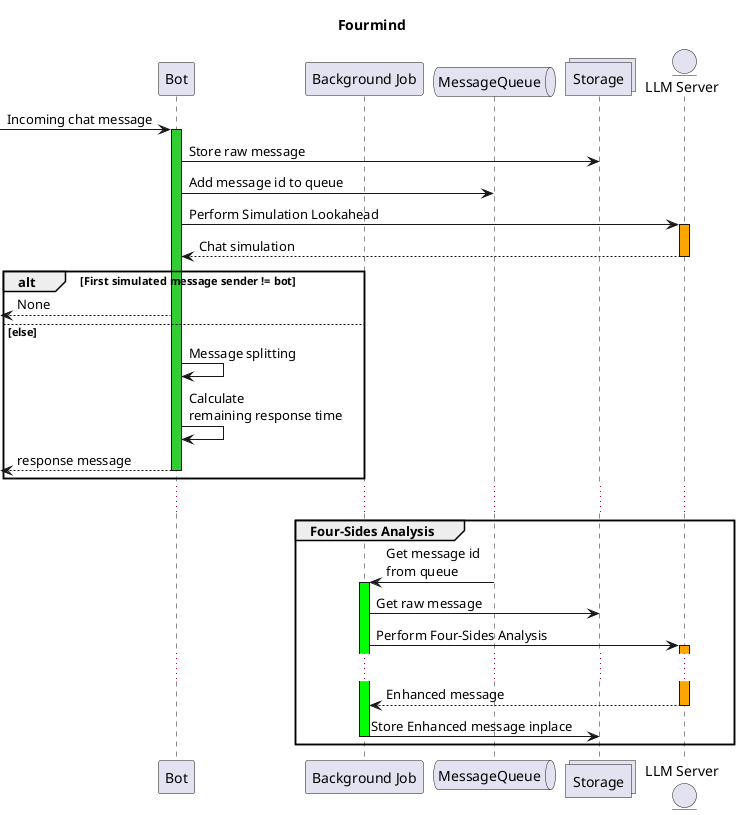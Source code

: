 @startuml .

title Fourmind

participant Bot as bot
participant "Background Job" as bgj
queue MessageQueue as mq
collections Storage as cs
entity "LLM Server" as llm

[-> bot ++ #LimeGreen: Incoming chat message

bot -> cs: Store raw message
bot -> mq: Add message id to queue

bot -> llm ++ #Orange: Perform Simulation Lookahead
return Chat simulation

alt First simulated message sender != bot

[<-- bot: None

else else

bot -> bot: Message splitting
bot -> bot: Calculate \nremaining response time
[<-- bot: response message
deactivate

end
...

group Four-Sides Analysis
bgj <- mq ++ #Lime: Get message id\nfrom queue

bgj -> cs: Get raw message
bgj -> llm ++ #Orange: Perform Four-Sides Analysis
...
return Enhanced message
deactivate llm

bgj -> cs: Store Enhanced message inplace
deactivate mq
deactivate bgj

end


@enduml